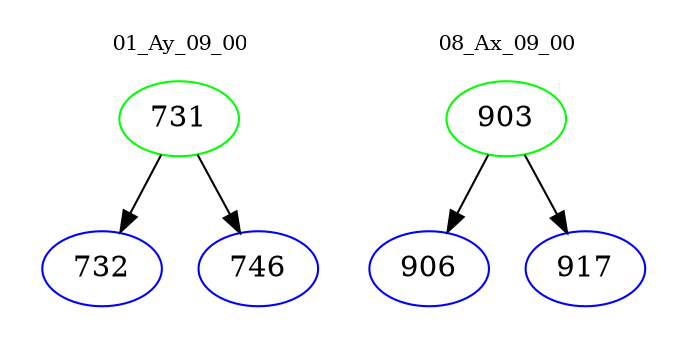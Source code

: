 digraph{
subgraph cluster_0 {
color = white
label = "01_Ay_09_00";
fontsize=10;
T0_731 [label="731", color="green"]
T0_731 -> T0_732 [color="black"]
T0_732 [label="732", color="blue"]
T0_731 -> T0_746 [color="black"]
T0_746 [label="746", color="blue"]
}
subgraph cluster_1 {
color = white
label = "08_Ax_09_00";
fontsize=10;
T1_903 [label="903", color="green"]
T1_903 -> T1_906 [color="black"]
T1_906 [label="906", color="blue"]
T1_903 -> T1_917 [color="black"]
T1_917 [label="917", color="blue"]
}
}
